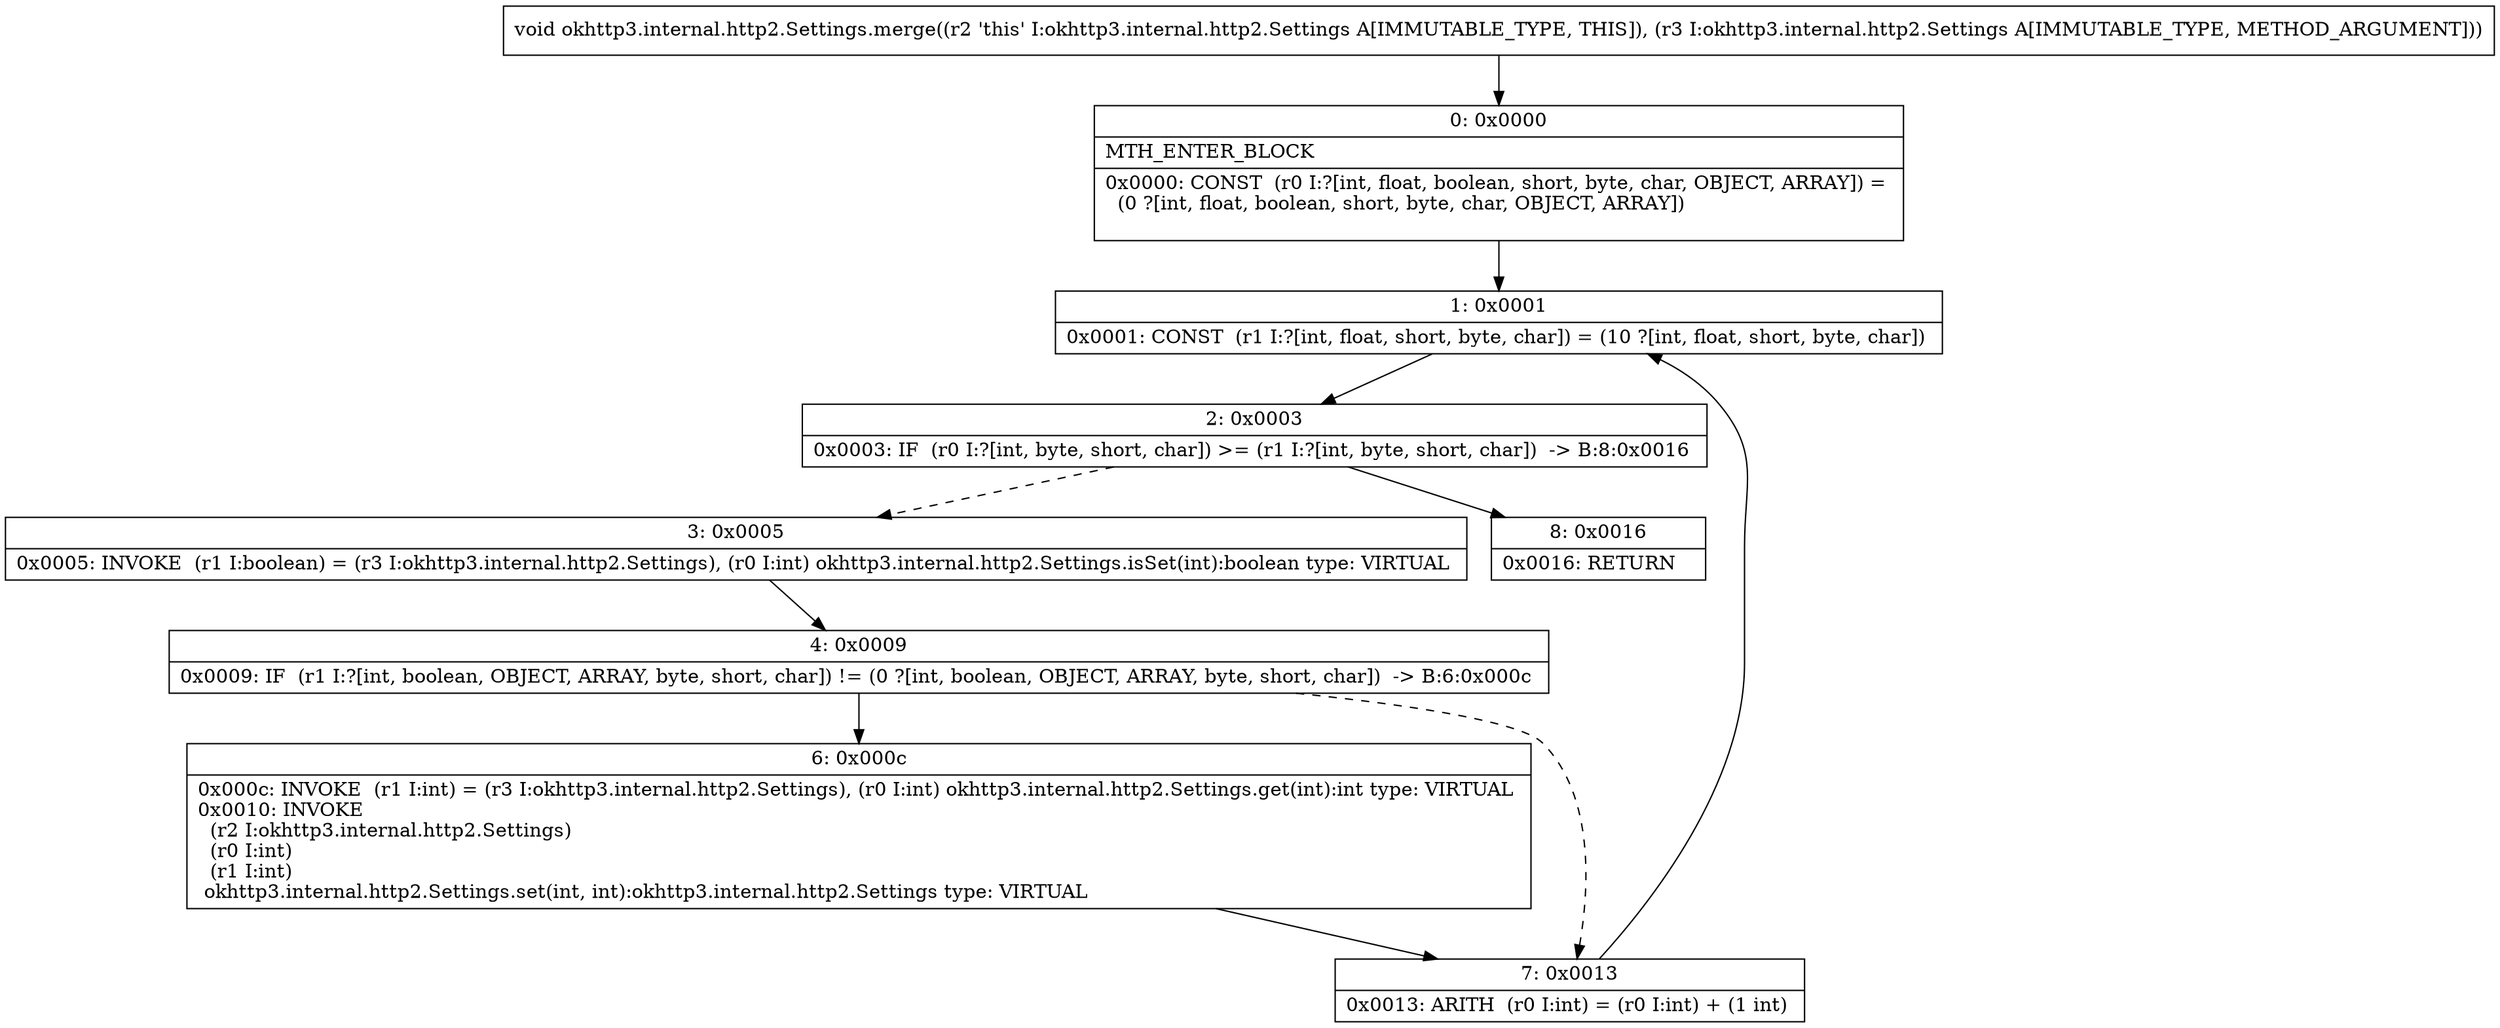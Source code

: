 digraph "CFG forokhttp3.internal.http2.Settings.merge(Lokhttp3\/internal\/http2\/Settings;)V" {
Node_0 [shape=record,label="{0\:\ 0x0000|MTH_ENTER_BLOCK\l|0x0000: CONST  (r0 I:?[int, float, boolean, short, byte, char, OBJECT, ARRAY]) = \l  (0 ?[int, float, boolean, short, byte, char, OBJECT, ARRAY])\l \l}"];
Node_1 [shape=record,label="{1\:\ 0x0001|0x0001: CONST  (r1 I:?[int, float, short, byte, char]) = (10 ?[int, float, short, byte, char]) \l}"];
Node_2 [shape=record,label="{2\:\ 0x0003|0x0003: IF  (r0 I:?[int, byte, short, char]) \>= (r1 I:?[int, byte, short, char])  \-\> B:8:0x0016 \l}"];
Node_3 [shape=record,label="{3\:\ 0x0005|0x0005: INVOKE  (r1 I:boolean) = (r3 I:okhttp3.internal.http2.Settings), (r0 I:int) okhttp3.internal.http2.Settings.isSet(int):boolean type: VIRTUAL \l}"];
Node_4 [shape=record,label="{4\:\ 0x0009|0x0009: IF  (r1 I:?[int, boolean, OBJECT, ARRAY, byte, short, char]) != (0 ?[int, boolean, OBJECT, ARRAY, byte, short, char])  \-\> B:6:0x000c \l}"];
Node_6 [shape=record,label="{6\:\ 0x000c|0x000c: INVOKE  (r1 I:int) = (r3 I:okhttp3.internal.http2.Settings), (r0 I:int) okhttp3.internal.http2.Settings.get(int):int type: VIRTUAL \l0x0010: INVOKE  \l  (r2 I:okhttp3.internal.http2.Settings)\l  (r0 I:int)\l  (r1 I:int)\l okhttp3.internal.http2.Settings.set(int, int):okhttp3.internal.http2.Settings type: VIRTUAL \l}"];
Node_7 [shape=record,label="{7\:\ 0x0013|0x0013: ARITH  (r0 I:int) = (r0 I:int) + (1 int) \l}"];
Node_8 [shape=record,label="{8\:\ 0x0016|0x0016: RETURN   \l}"];
MethodNode[shape=record,label="{void okhttp3.internal.http2.Settings.merge((r2 'this' I:okhttp3.internal.http2.Settings A[IMMUTABLE_TYPE, THIS]), (r3 I:okhttp3.internal.http2.Settings A[IMMUTABLE_TYPE, METHOD_ARGUMENT])) }"];
MethodNode -> Node_0;
Node_0 -> Node_1;
Node_1 -> Node_2;
Node_2 -> Node_3[style=dashed];
Node_2 -> Node_8;
Node_3 -> Node_4;
Node_4 -> Node_6;
Node_4 -> Node_7[style=dashed];
Node_6 -> Node_7;
Node_7 -> Node_1;
}

